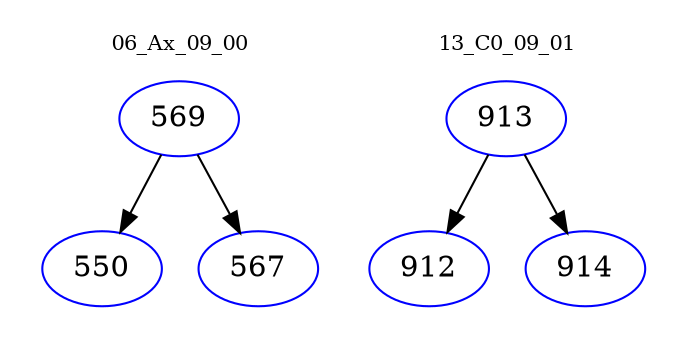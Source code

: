 digraph{
subgraph cluster_0 {
color = white
label = "06_Ax_09_00";
fontsize=10;
T0_569 [label="569", color="blue"]
T0_569 -> T0_550 [color="black"]
T0_550 [label="550", color="blue"]
T0_569 -> T0_567 [color="black"]
T0_567 [label="567", color="blue"]
}
subgraph cluster_1 {
color = white
label = "13_C0_09_01";
fontsize=10;
T1_913 [label="913", color="blue"]
T1_913 -> T1_912 [color="black"]
T1_912 [label="912", color="blue"]
T1_913 -> T1_914 [color="black"]
T1_914 [label="914", color="blue"]
}
}
